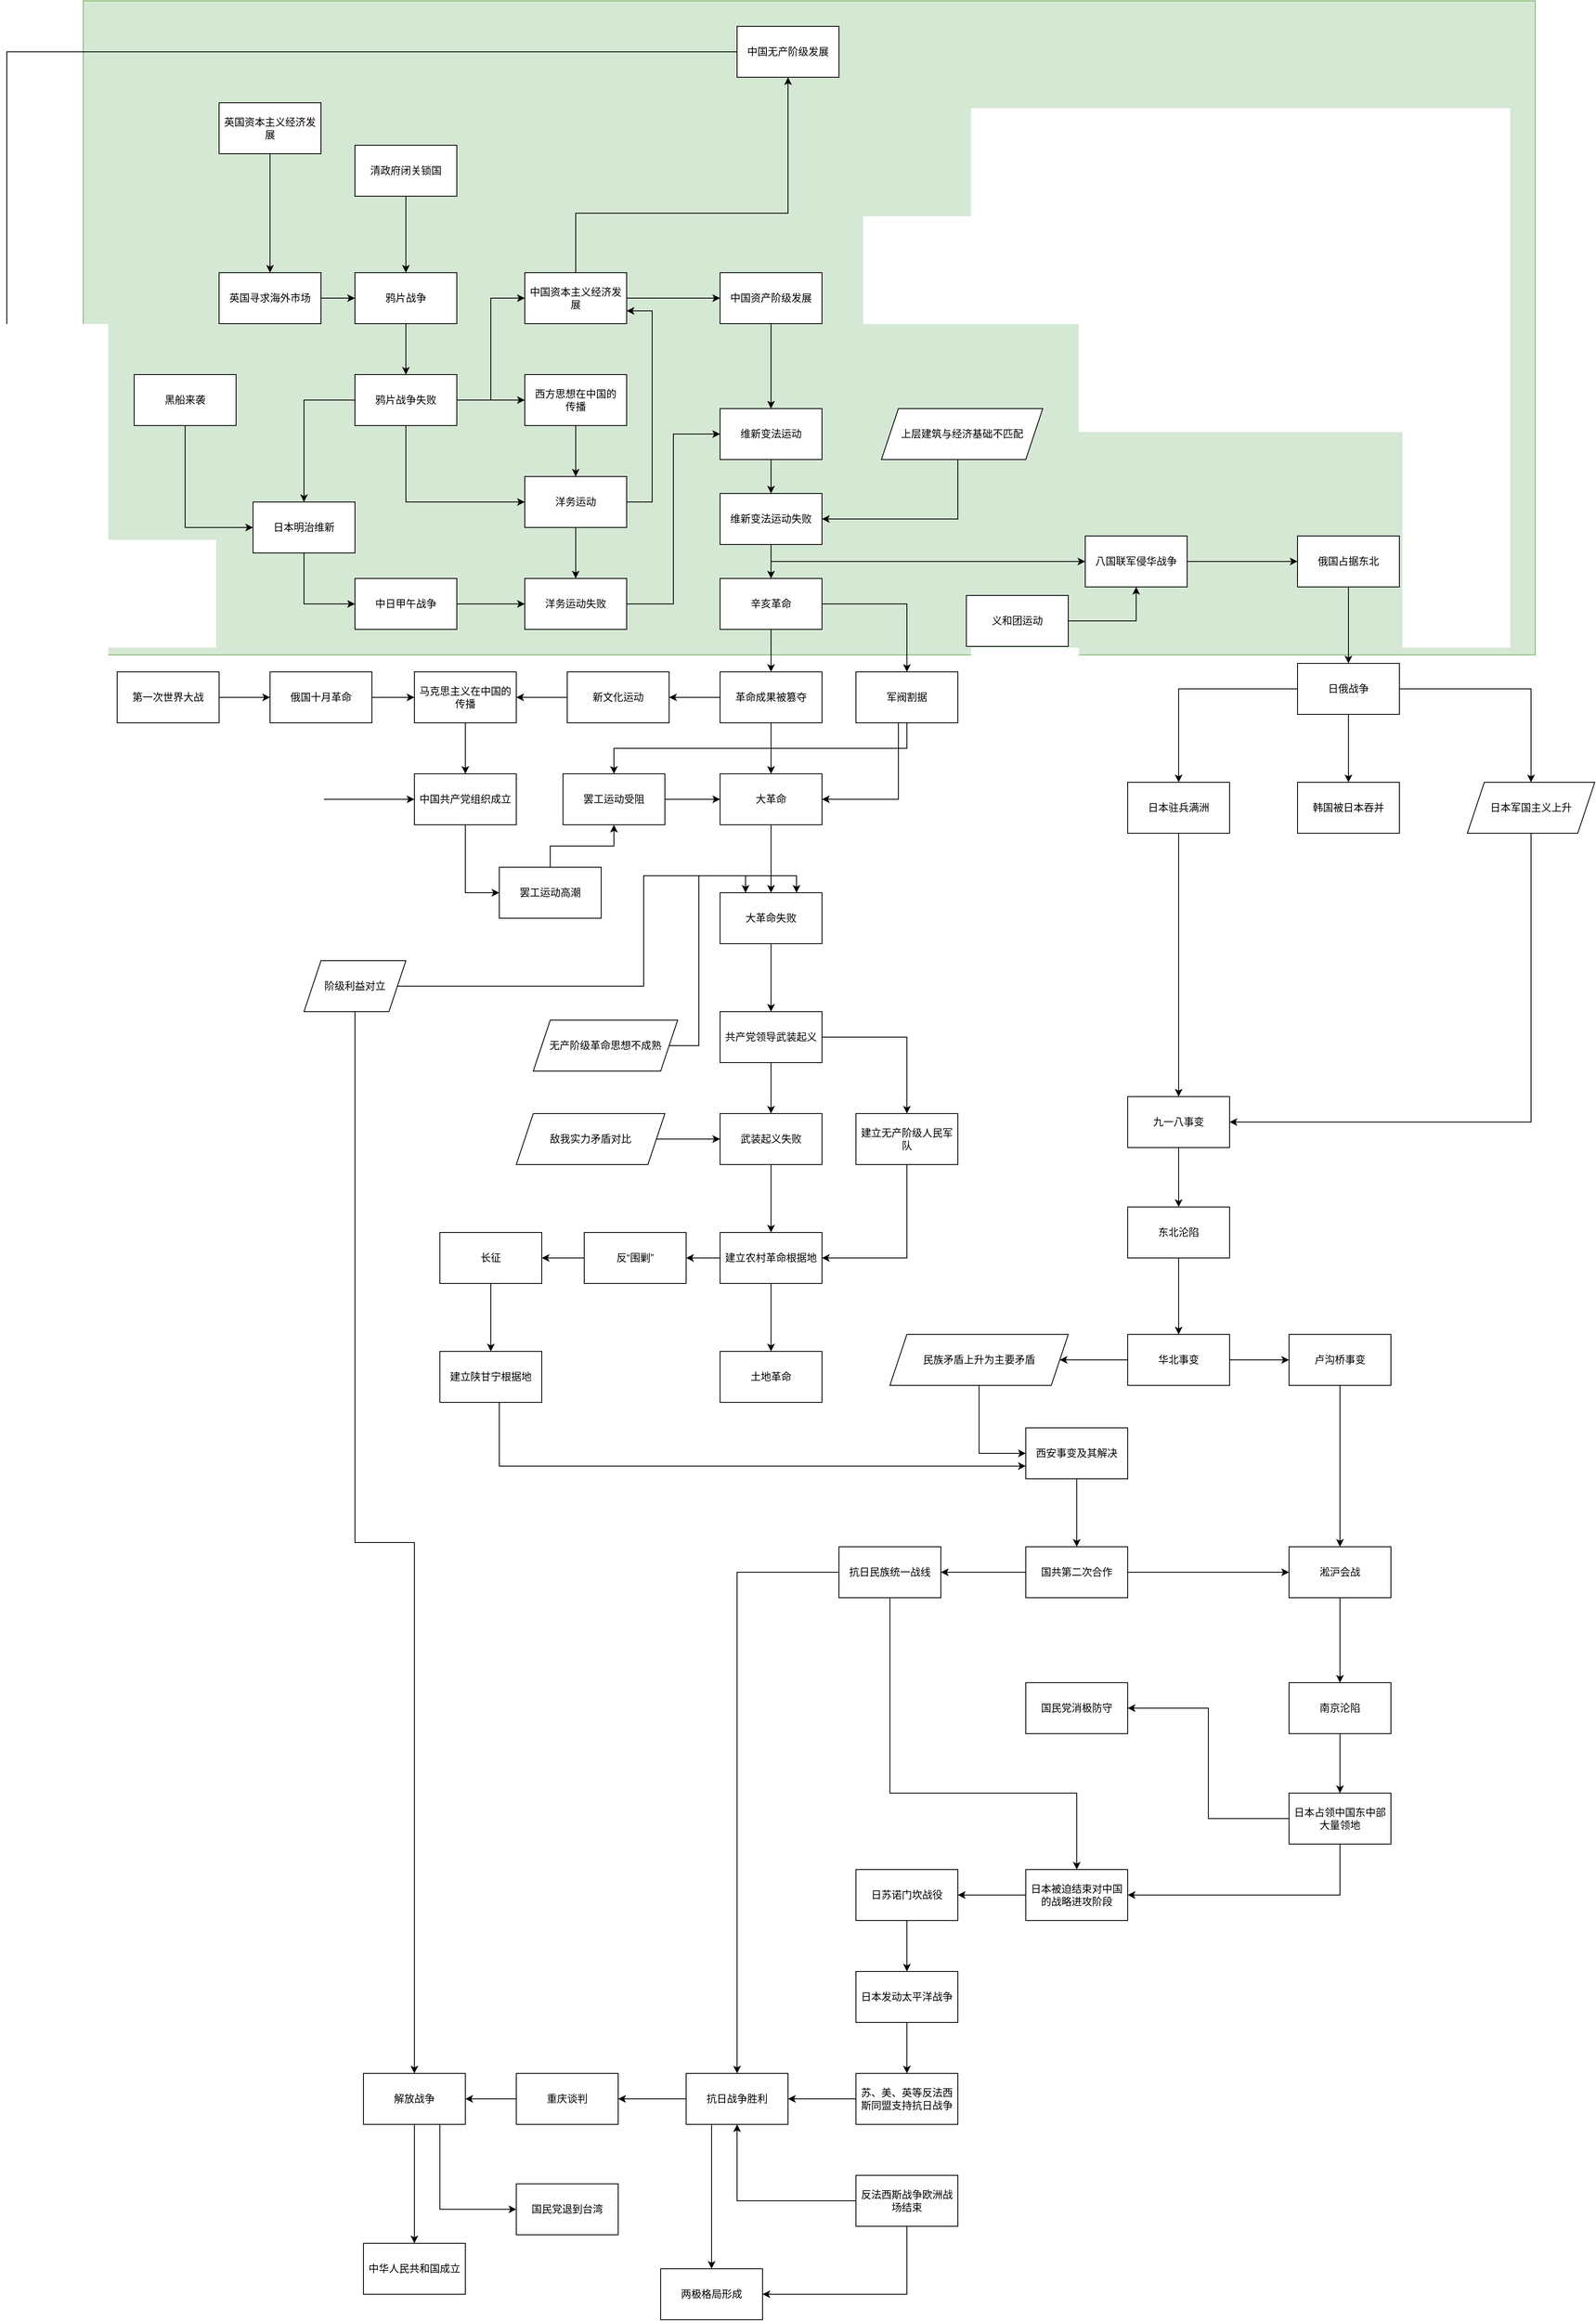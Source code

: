 <mxfile version="21.6.8" type="github">
  <diagram name="Page-1" id="7m4uo4GMCayqNNpe3dpX">
    <mxGraphModel dx="2103" dy="1776" grid="1" gridSize="10" guides="1" tooltips="1" connect="1" arrows="1" fold="1" page="1" pageScale="1" pageWidth="850" pageHeight="1100" math="0" shadow="0">
      <root>
        <mxCell id="0" />
        <mxCell id="1" parent="0" />
        <mxCell id="l_-5iuy91tXy2IB9srBs-153" value="" style="rounded=0;whiteSpace=wrap;html=1;fillColor=#d5e8d4;strokeColor=#82b366;" parent="1" vertex="1">
          <mxGeometry x="-140" y="-70" width="1710" height="770" as="geometry" />
        </mxCell>
        <mxCell id="l_-5iuy91tXy2IB9srBs-10" style="edgeStyle=orthogonalEdgeStyle;rounded=0;orthogonalLoop=1;jettySize=auto;html=1;" parent="1" source="l_-5iuy91tXy2IB9srBs-1" target="l_-5iuy91tXy2IB9srBs-9" edge="1">
          <mxGeometry relative="1" as="geometry" />
        </mxCell>
        <mxCell id="l_-5iuy91tXy2IB9srBs-1" value="鸦片战争" style="rounded=0;whiteSpace=wrap;html=1;" parent="1" vertex="1">
          <mxGeometry x="180" y="250" width="120" height="60" as="geometry" />
        </mxCell>
        <mxCell id="l_-5iuy91tXy2IB9srBs-5" style="edgeStyle=orthogonalEdgeStyle;rounded=0;orthogonalLoop=1;jettySize=auto;html=1;entryX=0.5;entryY=0;entryDx=0;entryDy=0;" parent="1" source="l_-5iuy91tXy2IB9srBs-3" target="l_-5iuy91tXy2IB9srBs-4" edge="1">
          <mxGeometry relative="1" as="geometry" />
        </mxCell>
        <mxCell id="l_-5iuy91tXy2IB9srBs-3" value="英国资本主义经济发展" style="rounded=0;whiteSpace=wrap;html=1;" parent="1" vertex="1">
          <mxGeometry x="20" y="50" width="120" height="60" as="geometry" />
        </mxCell>
        <mxCell id="l_-5iuy91tXy2IB9srBs-6" style="edgeStyle=orthogonalEdgeStyle;rounded=0;orthogonalLoop=1;jettySize=auto;html=1;entryX=0;entryY=0.5;entryDx=0;entryDy=0;" parent="1" source="l_-5iuy91tXy2IB9srBs-4" target="l_-5iuy91tXy2IB9srBs-1" edge="1">
          <mxGeometry relative="1" as="geometry" />
        </mxCell>
        <mxCell id="l_-5iuy91tXy2IB9srBs-4" value="英国寻求海外市场" style="rounded=0;whiteSpace=wrap;html=1;" parent="1" vertex="1">
          <mxGeometry x="20" y="250" width="120" height="60" as="geometry" />
        </mxCell>
        <mxCell id="l_-5iuy91tXy2IB9srBs-8" style="edgeStyle=orthogonalEdgeStyle;rounded=0;orthogonalLoop=1;jettySize=auto;html=1;" parent="1" source="l_-5iuy91tXy2IB9srBs-7" target="l_-5iuy91tXy2IB9srBs-1" edge="1">
          <mxGeometry relative="1" as="geometry" />
        </mxCell>
        <mxCell id="l_-5iuy91tXy2IB9srBs-7" value="清政府闭关锁国" style="rounded=0;whiteSpace=wrap;html=1;" parent="1" vertex="1">
          <mxGeometry x="180" y="100" width="120" height="60" as="geometry" />
        </mxCell>
        <mxCell id="l_-5iuy91tXy2IB9srBs-14" style="edgeStyle=orthogonalEdgeStyle;rounded=0;orthogonalLoop=1;jettySize=auto;html=1;entryX=0;entryY=0.5;entryDx=0;entryDy=0;" parent="1" source="l_-5iuy91tXy2IB9srBs-9" target="l_-5iuy91tXy2IB9srBs-13" edge="1">
          <mxGeometry relative="1" as="geometry" />
        </mxCell>
        <mxCell id="l_-5iuy91tXy2IB9srBs-17" style="edgeStyle=orthogonalEdgeStyle;rounded=0;orthogonalLoop=1;jettySize=auto;html=1;entryX=0;entryY=0.5;entryDx=0;entryDy=0;" parent="1" source="l_-5iuy91tXy2IB9srBs-9" target="l_-5iuy91tXy2IB9srBs-15" edge="1">
          <mxGeometry relative="1" as="geometry">
            <Array as="points">
              <mxPoint x="240" y="520" />
            </Array>
          </mxGeometry>
        </mxCell>
        <mxCell id="l_-5iuy91tXy2IB9srBs-21" style="edgeStyle=orthogonalEdgeStyle;rounded=0;orthogonalLoop=1;jettySize=auto;html=1;entryX=0.5;entryY=0;entryDx=0;entryDy=0;" parent="1" source="l_-5iuy91tXy2IB9srBs-9" target="l_-5iuy91tXy2IB9srBs-20" edge="1">
          <mxGeometry relative="1" as="geometry">
            <Array as="points">
              <mxPoint x="120" y="400" />
            </Array>
          </mxGeometry>
        </mxCell>
        <mxCell id="l_-5iuy91tXy2IB9srBs-29" style="edgeStyle=orthogonalEdgeStyle;rounded=0;orthogonalLoop=1;jettySize=auto;html=1;entryX=0;entryY=0.5;entryDx=0;entryDy=0;" parent="1" source="l_-5iuy91tXy2IB9srBs-9" target="l_-5iuy91tXy2IB9srBs-28" edge="1">
          <mxGeometry relative="1" as="geometry" />
        </mxCell>
        <mxCell id="l_-5iuy91tXy2IB9srBs-9" value="鸦片战争失败" style="rounded=0;whiteSpace=wrap;html=1;" parent="1" vertex="1">
          <mxGeometry x="180" y="370" width="120" height="60" as="geometry" />
        </mxCell>
        <mxCell id="l_-5iuy91tXy2IB9srBs-16" style="edgeStyle=orthogonalEdgeStyle;rounded=0;orthogonalLoop=1;jettySize=auto;html=1;entryX=0.5;entryY=0;entryDx=0;entryDy=0;" parent="1" source="l_-5iuy91tXy2IB9srBs-13" target="l_-5iuy91tXy2IB9srBs-15" edge="1">
          <mxGeometry relative="1" as="geometry" />
        </mxCell>
        <mxCell id="l_-5iuy91tXy2IB9srBs-13" value="西方思想在中国的&lt;br&gt;传播" style="rounded=0;whiteSpace=wrap;html=1;" parent="1" vertex="1">
          <mxGeometry x="380" y="370" width="120" height="60" as="geometry" />
        </mxCell>
        <mxCell id="l_-5iuy91tXy2IB9srBs-19" style="edgeStyle=orthogonalEdgeStyle;rounded=0;orthogonalLoop=1;jettySize=auto;html=1;" parent="1" source="l_-5iuy91tXy2IB9srBs-15" target="l_-5iuy91tXy2IB9srBs-18" edge="1">
          <mxGeometry relative="1" as="geometry" />
        </mxCell>
        <mxCell id="l_-5iuy91tXy2IB9srBs-27" style="edgeStyle=orthogonalEdgeStyle;rounded=0;orthogonalLoop=1;jettySize=auto;html=1;entryX=1;entryY=0.75;entryDx=0;entryDy=0;" parent="1" source="l_-5iuy91tXy2IB9srBs-15" target="l_-5iuy91tXy2IB9srBs-28" edge="1">
          <mxGeometry relative="1" as="geometry">
            <Array as="points">
              <mxPoint x="530" y="520" />
              <mxPoint x="530" y="295" />
            </Array>
          </mxGeometry>
        </mxCell>
        <mxCell id="l_-5iuy91tXy2IB9srBs-15" value="洋务运动" style="rounded=0;whiteSpace=wrap;html=1;" parent="1" vertex="1">
          <mxGeometry x="380" y="490" width="120" height="60" as="geometry" />
        </mxCell>
        <mxCell id="l_-5iuy91tXy2IB9srBs-36" style="edgeStyle=orthogonalEdgeStyle;rounded=0;orthogonalLoop=1;jettySize=auto;html=1;entryX=0;entryY=0.5;entryDx=0;entryDy=0;" parent="1" source="l_-5iuy91tXy2IB9srBs-18" target="l_-5iuy91tXy2IB9srBs-32" edge="1">
          <mxGeometry relative="1" as="geometry" />
        </mxCell>
        <mxCell id="l_-5iuy91tXy2IB9srBs-18" value="洋务运动失败" style="rounded=0;whiteSpace=wrap;html=1;" parent="1" vertex="1">
          <mxGeometry x="380" y="610" width="120" height="60" as="geometry" />
        </mxCell>
        <mxCell id="l_-5iuy91tXy2IB9srBs-24" style="edgeStyle=orthogonalEdgeStyle;rounded=0;orthogonalLoop=1;jettySize=auto;html=1;entryX=0;entryY=0.5;entryDx=0;entryDy=0;" parent="1" source="l_-5iuy91tXy2IB9srBs-20" target="l_-5iuy91tXy2IB9srBs-22" edge="1">
          <mxGeometry relative="1" as="geometry" />
        </mxCell>
        <mxCell id="l_-5iuy91tXy2IB9srBs-20" value="日本明治维新" style="rounded=0;whiteSpace=wrap;html=1;" parent="1" vertex="1">
          <mxGeometry x="60" y="520" width="120" height="60" as="geometry" />
        </mxCell>
        <mxCell id="l_-5iuy91tXy2IB9srBs-23" style="edgeStyle=orthogonalEdgeStyle;rounded=0;orthogonalLoop=1;jettySize=auto;html=1;entryX=0;entryY=0.5;entryDx=0;entryDy=0;" parent="1" source="l_-5iuy91tXy2IB9srBs-22" target="l_-5iuy91tXy2IB9srBs-18" edge="1">
          <mxGeometry relative="1" as="geometry" />
        </mxCell>
        <mxCell id="l_-5iuy91tXy2IB9srBs-22" value="中日甲午战争" style="rounded=0;whiteSpace=wrap;html=1;" parent="1" vertex="1">
          <mxGeometry x="180" y="610" width="120" height="60" as="geometry" />
        </mxCell>
        <mxCell id="l_-5iuy91tXy2IB9srBs-33" style="edgeStyle=orthogonalEdgeStyle;rounded=0;orthogonalLoop=1;jettySize=auto;html=1;entryX=0.5;entryY=0;entryDx=0;entryDy=0;" parent="1" source="l_-5iuy91tXy2IB9srBs-25" target="l_-5iuy91tXy2IB9srBs-32" edge="1">
          <mxGeometry relative="1" as="geometry" />
        </mxCell>
        <mxCell id="l_-5iuy91tXy2IB9srBs-25" value="中国资产阶级发展" style="rounded=0;whiteSpace=wrap;html=1;" parent="1" vertex="1">
          <mxGeometry x="610" y="250" width="120" height="60" as="geometry" />
        </mxCell>
        <mxCell id="l_-5iuy91tXy2IB9srBs-31" style="edgeStyle=orthogonalEdgeStyle;rounded=0;orthogonalLoop=1;jettySize=auto;html=1;entryX=0;entryY=0.5;entryDx=0;entryDy=0;" parent="1" source="l_-5iuy91tXy2IB9srBs-28" target="l_-5iuy91tXy2IB9srBs-25" edge="1">
          <mxGeometry relative="1" as="geometry" />
        </mxCell>
        <mxCell id="l_-5iuy91tXy2IB9srBs-55" style="edgeStyle=orthogonalEdgeStyle;rounded=0;orthogonalLoop=1;jettySize=auto;html=1;entryX=0.5;entryY=1;entryDx=0;entryDy=0;" parent="1" source="l_-5iuy91tXy2IB9srBs-28" target="l_-5iuy91tXy2IB9srBs-54" edge="1">
          <mxGeometry relative="1" as="geometry">
            <Array as="points">
              <mxPoint x="440" y="180" />
              <mxPoint x="690" y="180" />
            </Array>
          </mxGeometry>
        </mxCell>
        <mxCell id="l_-5iuy91tXy2IB9srBs-28" value="中国资本主义经济发展" style="rounded=0;whiteSpace=wrap;html=1;" parent="1" vertex="1">
          <mxGeometry x="380" y="250" width="120" height="60" as="geometry" />
        </mxCell>
        <mxCell id="l_-5iuy91tXy2IB9srBs-35" style="edgeStyle=orthogonalEdgeStyle;rounded=0;orthogonalLoop=1;jettySize=auto;html=1;entryX=0.5;entryY=0;entryDx=0;entryDy=0;" parent="1" source="l_-5iuy91tXy2IB9srBs-32" target="l_-5iuy91tXy2IB9srBs-34" edge="1">
          <mxGeometry relative="1" as="geometry" />
        </mxCell>
        <mxCell id="l_-5iuy91tXy2IB9srBs-32" value="维新变法运动" style="rounded=0;whiteSpace=wrap;html=1;" parent="1" vertex="1">
          <mxGeometry x="610" y="410" width="120" height="60" as="geometry" />
        </mxCell>
        <mxCell id="l_-5iuy91tXy2IB9srBs-42" style="edgeStyle=orthogonalEdgeStyle;rounded=0;orthogonalLoop=1;jettySize=auto;html=1;entryX=0.5;entryY=0;entryDx=0;entryDy=0;" parent="1" source="l_-5iuy91tXy2IB9srBs-34" target="l_-5iuy91tXy2IB9srBs-41" edge="1">
          <mxGeometry relative="1" as="geometry" />
        </mxCell>
        <mxCell id="l_-5iuy91tXy2IB9srBs-157" style="edgeStyle=orthogonalEdgeStyle;rounded=0;orthogonalLoop=1;jettySize=auto;html=1;" parent="1" source="l_-5iuy91tXy2IB9srBs-34" target="l_-5iuy91tXy2IB9srBs-155" edge="1">
          <mxGeometry relative="1" as="geometry">
            <Array as="points">
              <mxPoint x="670" y="590" />
            </Array>
          </mxGeometry>
        </mxCell>
        <mxCell id="l_-5iuy91tXy2IB9srBs-34" value="维新变法运动失败" style="rounded=0;whiteSpace=wrap;html=1;" parent="1" vertex="1">
          <mxGeometry x="610" y="510" width="120" height="60" as="geometry" />
        </mxCell>
        <mxCell id="l_-5iuy91tXy2IB9srBs-40" style="edgeStyle=orthogonalEdgeStyle;rounded=0;orthogonalLoop=1;jettySize=auto;html=1;entryX=1;entryY=0.5;entryDx=0;entryDy=0;" parent="1" source="l_-5iuy91tXy2IB9srBs-38" target="l_-5iuy91tXy2IB9srBs-34" edge="1">
          <mxGeometry relative="1" as="geometry">
            <Array as="points">
              <mxPoint x="890" y="540" />
            </Array>
          </mxGeometry>
        </mxCell>
        <mxCell id="l_-5iuy91tXy2IB9srBs-38" value="上层建筑与经济基础不匹配" style="shape=parallelogram;perimeter=parallelogramPerimeter;whiteSpace=wrap;html=1;fixedSize=1;" parent="1" vertex="1">
          <mxGeometry x="800" y="410" width="190" height="60" as="geometry" />
        </mxCell>
        <mxCell id="l_-5iuy91tXy2IB9srBs-44" style="edgeStyle=orthogonalEdgeStyle;rounded=0;orthogonalLoop=1;jettySize=auto;html=1;entryX=0.5;entryY=0;entryDx=0;entryDy=0;" parent="1" source="l_-5iuy91tXy2IB9srBs-41" target="l_-5iuy91tXy2IB9srBs-43" edge="1">
          <mxGeometry relative="1" as="geometry" />
        </mxCell>
        <mxCell id="l_-5iuy91tXy2IB9srBs-41" value="辛亥革命" style="rounded=0;whiteSpace=wrap;html=1;" parent="1" vertex="1">
          <mxGeometry x="610" y="610" width="120" height="60" as="geometry" />
        </mxCell>
        <mxCell id="l_-5iuy91tXy2IB9srBs-46" style="edgeStyle=orthogonalEdgeStyle;rounded=0;orthogonalLoop=1;jettySize=auto;html=1;entryX=0.5;entryY=0;entryDx=0;entryDy=0;exitX=1;exitY=0.5;exitDx=0;exitDy=0;" parent="1" source="l_-5iuy91tXy2IB9srBs-41" target="l_-5iuy91tXy2IB9srBs-45" edge="1">
          <mxGeometry relative="1" as="geometry" />
        </mxCell>
        <mxCell id="l_-5iuy91tXy2IB9srBs-48" style="edgeStyle=orthogonalEdgeStyle;rounded=0;orthogonalLoop=1;jettySize=auto;html=1;entryX=0.5;entryY=0;entryDx=0;entryDy=0;" parent="1" source="l_-5iuy91tXy2IB9srBs-43" target="l_-5iuy91tXy2IB9srBs-47" edge="1">
          <mxGeometry relative="1" as="geometry" />
        </mxCell>
        <mxCell id="l_-5iuy91tXy2IB9srBs-58" style="edgeStyle=orthogonalEdgeStyle;rounded=0;orthogonalLoop=1;jettySize=auto;html=1;" parent="1" source="l_-5iuy91tXy2IB9srBs-43" target="l_-5iuy91tXy2IB9srBs-57" edge="1">
          <mxGeometry relative="1" as="geometry" />
        </mxCell>
        <mxCell id="l_-5iuy91tXy2IB9srBs-43" value="革命成果被篡夺" style="rounded=0;whiteSpace=wrap;html=1;" parent="1" vertex="1">
          <mxGeometry x="610" y="720" width="120" height="60" as="geometry" />
        </mxCell>
        <mxCell id="l_-5iuy91tXy2IB9srBs-49" style="edgeStyle=orthogonalEdgeStyle;rounded=0;orthogonalLoop=1;jettySize=auto;html=1;entryX=1;entryY=0.5;entryDx=0;entryDy=0;" parent="1" source="l_-5iuy91tXy2IB9srBs-45" target="l_-5iuy91tXy2IB9srBs-47" edge="1">
          <mxGeometry relative="1" as="geometry">
            <Array as="points">
              <mxPoint x="820" y="870" />
            </Array>
          </mxGeometry>
        </mxCell>
        <mxCell id="l_-5iuy91tXy2IB9srBs-72" style="edgeStyle=orthogonalEdgeStyle;rounded=0;orthogonalLoop=1;jettySize=auto;html=1;entryX=0.5;entryY=0;entryDx=0;entryDy=0;" parent="1" source="l_-5iuy91tXy2IB9srBs-45" target="l_-5iuy91tXy2IB9srBs-66" edge="1">
          <mxGeometry relative="1" as="geometry">
            <Array as="points">
              <mxPoint x="830" y="810" />
              <mxPoint x="485" y="810" />
            </Array>
          </mxGeometry>
        </mxCell>
        <mxCell id="l_-5iuy91tXy2IB9srBs-45" value="军阀割据" style="rounded=0;whiteSpace=wrap;html=1;" parent="1" vertex="1">
          <mxGeometry x="770" y="720" width="120" height="60" as="geometry" />
        </mxCell>
        <mxCell id="l_-5iuy91tXy2IB9srBs-53" style="edgeStyle=orthogonalEdgeStyle;rounded=0;orthogonalLoop=1;jettySize=auto;html=1;entryX=0.5;entryY=0;entryDx=0;entryDy=0;" parent="1" source="l_-5iuy91tXy2IB9srBs-47" target="l_-5iuy91tXy2IB9srBs-52" edge="1">
          <mxGeometry relative="1" as="geometry" />
        </mxCell>
        <mxCell id="l_-5iuy91tXy2IB9srBs-47" value="大革命" style="rounded=0;whiteSpace=wrap;html=1;" parent="1" vertex="1">
          <mxGeometry x="610" y="840" width="120" height="60" as="geometry" />
        </mxCell>
        <mxCell id="l_-5iuy91tXy2IB9srBs-80" style="edgeStyle=orthogonalEdgeStyle;rounded=0;orthogonalLoop=1;jettySize=auto;html=1;entryX=0.5;entryY=0;entryDx=0;entryDy=0;" parent="1" source="l_-5iuy91tXy2IB9srBs-52" target="l_-5iuy91tXy2IB9srBs-79" edge="1">
          <mxGeometry relative="1" as="geometry" />
        </mxCell>
        <mxCell id="l_-5iuy91tXy2IB9srBs-52" value="大革命失败" style="rounded=0;whiteSpace=wrap;html=1;" parent="1" vertex="1">
          <mxGeometry x="610" y="980" width="120" height="60" as="geometry" />
        </mxCell>
        <mxCell id="l_-5iuy91tXy2IB9srBs-65" style="edgeStyle=orthogonalEdgeStyle;rounded=0;orthogonalLoop=1;jettySize=auto;html=1;entryX=0;entryY=0.5;entryDx=0;entryDy=0;" parent="1" source="l_-5iuy91tXy2IB9srBs-54" target="l_-5iuy91tXy2IB9srBs-62" edge="1">
          <mxGeometry relative="1" as="geometry">
            <Array as="points">
              <mxPoint x="-230" y="-10" />
              <mxPoint x="-230" y="870" />
            </Array>
          </mxGeometry>
        </mxCell>
        <mxCell id="l_-5iuy91tXy2IB9srBs-54" value="中国无产阶级发展" style="rounded=0;whiteSpace=wrap;html=1;" parent="1" vertex="1">
          <mxGeometry x="630" y="-40" width="120" height="60" as="geometry" />
        </mxCell>
        <mxCell id="l_-5iuy91tXy2IB9srBs-61" style="edgeStyle=orthogonalEdgeStyle;rounded=0;orthogonalLoop=1;jettySize=auto;html=1;entryX=0;entryY=0.5;entryDx=0;entryDy=0;" parent="1" source="l_-5iuy91tXy2IB9srBs-56" target="l_-5iuy91tXy2IB9srBs-59" edge="1">
          <mxGeometry relative="1" as="geometry" />
        </mxCell>
        <mxCell id="l_-5iuy91tXy2IB9srBs-56" value="俄国十月革命" style="rounded=0;whiteSpace=wrap;html=1;" parent="1" vertex="1">
          <mxGeometry x="80" y="720" width="120" height="60" as="geometry" />
        </mxCell>
        <mxCell id="l_-5iuy91tXy2IB9srBs-60" style="edgeStyle=orthogonalEdgeStyle;rounded=0;orthogonalLoop=1;jettySize=auto;html=1;entryX=1;entryY=0.5;entryDx=0;entryDy=0;" parent="1" source="l_-5iuy91tXy2IB9srBs-57" target="l_-5iuy91tXy2IB9srBs-59" edge="1">
          <mxGeometry relative="1" as="geometry" />
        </mxCell>
        <mxCell id="l_-5iuy91tXy2IB9srBs-57" value="新文化运动" style="rounded=0;whiteSpace=wrap;html=1;" parent="1" vertex="1">
          <mxGeometry x="430" y="720" width="120" height="60" as="geometry" />
        </mxCell>
        <mxCell id="l_-5iuy91tXy2IB9srBs-63" style="edgeStyle=orthogonalEdgeStyle;rounded=0;orthogonalLoop=1;jettySize=auto;html=1;entryX=0.5;entryY=0;entryDx=0;entryDy=0;" parent="1" source="l_-5iuy91tXy2IB9srBs-59" target="l_-5iuy91tXy2IB9srBs-62" edge="1">
          <mxGeometry relative="1" as="geometry" />
        </mxCell>
        <mxCell id="l_-5iuy91tXy2IB9srBs-59" value="马克思主义在中国的传播" style="rounded=0;whiteSpace=wrap;html=1;" parent="1" vertex="1">
          <mxGeometry x="250" y="720" width="120" height="60" as="geometry" />
        </mxCell>
        <mxCell id="l_-5iuy91tXy2IB9srBs-70" value="" style="edgeStyle=orthogonalEdgeStyle;rounded=0;orthogonalLoop=1;jettySize=auto;html=1;entryX=0;entryY=0.5;entryDx=0;entryDy=0;" parent="1" source="l_-5iuy91tXy2IB9srBs-62" target="l_-5iuy91tXy2IB9srBs-69" edge="1">
          <mxGeometry relative="1" as="geometry" />
        </mxCell>
        <mxCell id="l_-5iuy91tXy2IB9srBs-62" value="中国共产党组织成立" style="rounded=0;whiteSpace=wrap;html=1;" parent="1" vertex="1">
          <mxGeometry x="250" y="840" width="120" height="60" as="geometry" />
        </mxCell>
        <mxCell id="l_-5iuy91tXy2IB9srBs-68" style="edgeStyle=orthogonalEdgeStyle;rounded=0;orthogonalLoop=1;jettySize=auto;html=1;entryX=0;entryY=0.5;entryDx=0;entryDy=0;" parent="1" source="l_-5iuy91tXy2IB9srBs-66" target="l_-5iuy91tXy2IB9srBs-47" edge="1">
          <mxGeometry relative="1" as="geometry" />
        </mxCell>
        <mxCell id="l_-5iuy91tXy2IB9srBs-66" value="罢工运动受阻" style="rounded=0;whiteSpace=wrap;html=1;" parent="1" vertex="1">
          <mxGeometry x="425" y="840" width="120" height="60" as="geometry" />
        </mxCell>
        <mxCell id="l_-5iuy91tXy2IB9srBs-71" style="edgeStyle=orthogonalEdgeStyle;rounded=0;orthogonalLoop=1;jettySize=auto;html=1;" parent="1" source="l_-5iuy91tXy2IB9srBs-69" target="l_-5iuy91tXy2IB9srBs-66" edge="1">
          <mxGeometry relative="1" as="geometry" />
        </mxCell>
        <mxCell id="l_-5iuy91tXy2IB9srBs-69" value="罢工运动高潮" style="whiteSpace=wrap;html=1;rounded=0;" parent="1" vertex="1">
          <mxGeometry x="350" y="950" width="120" height="60" as="geometry" />
        </mxCell>
        <mxCell id="l_-5iuy91tXy2IB9srBs-75" style="edgeStyle=orthogonalEdgeStyle;rounded=0;orthogonalLoop=1;jettySize=auto;html=1;entryX=0.75;entryY=0;entryDx=0;entryDy=0;" parent="1" source="l_-5iuy91tXy2IB9srBs-74" target="l_-5iuy91tXy2IB9srBs-52" edge="1">
          <mxGeometry relative="1" as="geometry">
            <Array as="points">
              <mxPoint x="520" y="1090" />
              <mxPoint x="520" y="960" />
              <mxPoint x="700" y="960" />
            </Array>
          </mxGeometry>
        </mxCell>
        <mxCell id="l_-5iuy91tXy2IB9srBs-133" style="edgeStyle=orthogonalEdgeStyle;rounded=0;orthogonalLoop=1;jettySize=auto;html=1;entryX=0.5;entryY=0;entryDx=0;entryDy=0;" parent="1" source="l_-5iuy91tXy2IB9srBs-74" target="l_-5iuy91tXy2IB9srBs-134" edge="1">
          <mxGeometry relative="1" as="geometry">
            <mxPoint x="300" y="2310" as="targetPoint" />
          </mxGeometry>
        </mxCell>
        <mxCell id="l_-5iuy91tXy2IB9srBs-74" value="阶级利益对立" style="shape=parallelogram;perimeter=parallelogramPerimeter;whiteSpace=wrap;html=1;fixedSize=1;" parent="1" vertex="1">
          <mxGeometry x="120" y="1060" width="120" height="60" as="geometry" />
        </mxCell>
        <mxCell id="l_-5iuy91tXy2IB9srBs-78" style="edgeStyle=orthogonalEdgeStyle;rounded=0;orthogonalLoop=1;jettySize=auto;html=1;entryX=0.25;entryY=0;entryDx=0;entryDy=0;" parent="1" source="l_-5iuy91tXy2IB9srBs-77" target="l_-5iuy91tXy2IB9srBs-52" edge="1">
          <mxGeometry relative="1" as="geometry" />
        </mxCell>
        <mxCell id="l_-5iuy91tXy2IB9srBs-77" value="无产阶级革命思想不成熟" style="shape=parallelogram;perimeter=parallelogramPerimeter;whiteSpace=wrap;html=1;fixedSize=1;" parent="1" vertex="1">
          <mxGeometry x="390" y="1130" width="170" height="60" as="geometry" />
        </mxCell>
        <mxCell id="l_-5iuy91tXy2IB9srBs-83" style="edgeStyle=orthogonalEdgeStyle;rounded=0;orthogonalLoop=1;jettySize=auto;html=1;entryX=0.5;entryY=0;entryDx=0;entryDy=0;" parent="1" source="l_-5iuy91tXy2IB9srBs-79" target="l_-5iuy91tXy2IB9srBs-82" edge="1">
          <mxGeometry relative="1" as="geometry" />
        </mxCell>
        <mxCell id="l_-5iuy91tXy2IB9srBs-88" style="edgeStyle=orthogonalEdgeStyle;rounded=0;orthogonalLoop=1;jettySize=auto;html=1;entryX=0.5;entryY=0;entryDx=0;entryDy=0;" parent="1" source="l_-5iuy91tXy2IB9srBs-79" target="l_-5iuy91tXy2IB9srBs-89" edge="1">
          <mxGeometry relative="1" as="geometry">
            <mxPoint x="820" y="1300" as="targetPoint" />
          </mxGeometry>
        </mxCell>
        <mxCell id="l_-5iuy91tXy2IB9srBs-79" value="共产党领导武装起义" style="rounded=0;whiteSpace=wrap;html=1;" parent="1" vertex="1">
          <mxGeometry x="610" y="1120" width="120" height="60" as="geometry" />
        </mxCell>
        <mxCell id="l_-5iuy91tXy2IB9srBs-85" style="edgeStyle=orthogonalEdgeStyle;rounded=0;orthogonalLoop=1;jettySize=auto;html=1;entryX=0;entryY=0.5;entryDx=0;entryDy=0;" parent="1" source="l_-5iuy91tXy2IB9srBs-81" target="l_-5iuy91tXy2IB9srBs-82" edge="1">
          <mxGeometry relative="1" as="geometry" />
        </mxCell>
        <mxCell id="l_-5iuy91tXy2IB9srBs-81" value="敌我实力矛盾对比" style="shape=parallelogram;perimeter=parallelogramPerimeter;whiteSpace=wrap;html=1;fixedSize=1;" parent="1" vertex="1">
          <mxGeometry x="370" y="1240" width="175" height="60" as="geometry" />
        </mxCell>
        <mxCell id="l_-5iuy91tXy2IB9srBs-87" value="" style="edgeStyle=orthogonalEdgeStyle;rounded=0;orthogonalLoop=1;jettySize=auto;html=1;" parent="1" source="l_-5iuy91tXy2IB9srBs-82" target="l_-5iuy91tXy2IB9srBs-86" edge="1">
          <mxGeometry relative="1" as="geometry" />
        </mxCell>
        <mxCell id="l_-5iuy91tXy2IB9srBs-82" value="武装起义失败" style="rounded=0;whiteSpace=wrap;html=1;" parent="1" vertex="1">
          <mxGeometry x="610" y="1240" width="120" height="60" as="geometry" />
        </mxCell>
        <mxCell id="l_-5iuy91tXy2IB9srBs-91" value="" style="edgeStyle=orthogonalEdgeStyle;rounded=0;orthogonalLoop=1;jettySize=auto;html=1;" parent="1" source="l_-5iuy91tXy2IB9srBs-86" target="l_-5iuy91tXy2IB9srBs-90" edge="1">
          <mxGeometry relative="1" as="geometry" />
        </mxCell>
        <mxCell id="l_-5iuy91tXy2IB9srBs-93" value="" style="edgeStyle=orthogonalEdgeStyle;rounded=0;orthogonalLoop=1;jettySize=auto;html=1;" parent="1" source="l_-5iuy91tXy2IB9srBs-86" target="l_-5iuy91tXy2IB9srBs-92" edge="1">
          <mxGeometry relative="1" as="geometry" />
        </mxCell>
        <mxCell id="l_-5iuy91tXy2IB9srBs-86" value="建立农村革命根据地" style="whiteSpace=wrap;html=1;rounded=0;" parent="1" vertex="1">
          <mxGeometry x="610" y="1380" width="120" height="60" as="geometry" />
        </mxCell>
        <mxCell id="l_-5iuy91tXy2IB9srBs-142" style="edgeStyle=orthogonalEdgeStyle;rounded=0;orthogonalLoop=1;jettySize=auto;html=1;entryX=1;entryY=0.5;entryDx=0;entryDy=0;" parent="1" source="l_-5iuy91tXy2IB9srBs-89" target="l_-5iuy91tXy2IB9srBs-86" edge="1">
          <mxGeometry relative="1" as="geometry">
            <Array as="points">
              <mxPoint x="830" y="1410" />
            </Array>
          </mxGeometry>
        </mxCell>
        <mxCell id="l_-5iuy91tXy2IB9srBs-89" value="建立无产阶级人民军队" style="rounded=0;whiteSpace=wrap;html=1;" parent="1" vertex="1">
          <mxGeometry x="770" y="1240" width="120" height="60" as="geometry" />
        </mxCell>
        <mxCell id="l_-5iuy91tXy2IB9srBs-90" value="土地革命" style="whiteSpace=wrap;html=1;rounded=0;" parent="1" vertex="1">
          <mxGeometry x="610" y="1520" width="120" height="60" as="geometry" />
        </mxCell>
        <mxCell id="l_-5iuy91tXy2IB9srBs-95" value="" style="edgeStyle=orthogonalEdgeStyle;rounded=0;orthogonalLoop=1;jettySize=auto;html=1;" parent="1" source="l_-5iuy91tXy2IB9srBs-92" target="l_-5iuy91tXy2IB9srBs-94" edge="1">
          <mxGeometry relative="1" as="geometry" />
        </mxCell>
        <mxCell id="l_-5iuy91tXy2IB9srBs-92" value="反“围剿”" style="whiteSpace=wrap;html=1;rounded=0;" parent="1" vertex="1">
          <mxGeometry x="450" y="1380" width="120" height="60" as="geometry" />
        </mxCell>
        <mxCell id="l_-5iuy91tXy2IB9srBs-102" value="" style="edgeStyle=orthogonalEdgeStyle;rounded=0;orthogonalLoop=1;jettySize=auto;html=1;" parent="1" source="l_-5iuy91tXy2IB9srBs-94" target="l_-5iuy91tXy2IB9srBs-101" edge="1">
          <mxGeometry relative="1" as="geometry" />
        </mxCell>
        <mxCell id="l_-5iuy91tXy2IB9srBs-94" value="长征" style="whiteSpace=wrap;html=1;rounded=0;" parent="1" vertex="1">
          <mxGeometry x="280" y="1380" width="120" height="60" as="geometry" />
        </mxCell>
        <mxCell id="l_-5iuy91tXy2IB9srBs-98" value="" style="edgeStyle=orthogonalEdgeStyle;rounded=0;orthogonalLoop=1;jettySize=auto;html=1;" parent="1" source="l_-5iuy91tXy2IB9srBs-96" target="l_-5iuy91tXy2IB9srBs-97" edge="1">
          <mxGeometry relative="1" as="geometry" />
        </mxCell>
        <mxCell id="l_-5iuy91tXy2IB9srBs-96" value="九一八事变" style="rounded=0;whiteSpace=wrap;html=1;" parent="1" vertex="1">
          <mxGeometry x="1090" y="1220" width="120" height="60" as="geometry" />
        </mxCell>
        <mxCell id="l_-5iuy91tXy2IB9srBs-100" value="" style="edgeStyle=orthogonalEdgeStyle;rounded=0;orthogonalLoop=1;jettySize=auto;html=1;" parent="1" source="l_-5iuy91tXy2IB9srBs-97" target="l_-5iuy91tXy2IB9srBs-99" edge="1">
          <mxGeometry relative="1" as="geometry" />
        </mxCell>
        <mxCell id="l_-5iuy91tXy2IB9srBs-97" value="东北沦陷" style="whiteSpace=wrap;html=1;rounded=0;" parent="1" vertex="1">
          <mxGeometry x="1090" y="1350" width="120" height="60" as="geometry" />
        </mxCell>
        <mxCell id="l_-5iuy91tXy2IB9srBs-106" style="edgeStyle=orthogonalEdgeStyle;rounded=0;orthogonalLoop=1;jettySize=auto;html=1;entryX=1;entryY=0.5;entryDx=0;entryDy=0;" parent="1" source="l_-5iuy91tXy2IB9srBs-99" target="l_-5iuy91tXy2IB9srBs-103" edge="1">
          <mxGeometry relative="1" as="geometry" />
        </mxCell>
        <mxCell id="l_-5iuy91tXy2IB9srBs-110" style="edgeStyle=orthogonalEdgeStyle;rounded=0;orthogonalLoop=1;jettySize=auto;html=1;" parent="1" source="l_-5iuy91tXy2IB9srBs-99" target="l_-5iuy91tXy2IB9srBs-109" edge="1">
          <mxGeometry relative="1" as="geometry" />
        </mxCell>
        <mxCell id="l_-5iuy91tXy2IB9srBs-99" value="华北事变" style="whiteSpace=wrap;html=1;rounded=0;" parent="1" vertex="1">
          <mxGeometry x="1090" y="1500" width="120" height="60" as="geometry" />
        </mxCell>
        <mxCell id="l_-5iuy91tXy2IB9srBs-141" style="edgeStyle=orthogonalEdgeStyle;rounded=0;orthogonalLoop=1;jettySize=auto;html=1;entryX=0;entryY=0.75;entryDx=0;entryDy=0;" parent="1" source="l_-5iuy91tXy2IB9srBs-101" target="l_-5iuy91tXy2IB9srBs-104" edge="1">
          <mxGeometry relative="1" as="geometry">
            <Array as="points">
              <mxPoint x="350" y="1655" />
            </Array>
          </mxGeometry>
        </mxCell>
        <mxCell id="l_-5iuy91tXy2IB9srBs-101" value="建立陕甘宁根据地" style="whiteSpace=wrap;html=1;rounded=0;" parent="1" vertex="1">
          <mxGeometry x="280" y="1520" width="120" height="60" as="geometry" />
        </mxCell>
        <mxCell id="l_-5iuy91tXy2IB9srBs-105" style="edgeStyle=orthogonalEdgeStyle;rounded=0;orthogonalLoop=1;jettySize=auto;html=1;entryX=0;entryY=0.5;entryDx=0;entryDy=0;" parent="1" source="l_-5iuy91tXy2IB9srBs-103" target="l_-5iuy91tXy2IB9srBs-104" edge="1">
          <mxGeometry relative="1" as="geometry" />
        </mxCell>
        <mxCell id="l_-5iuy91tXy2IB9srBs-103" value="民族矛盾上升为主要矛盾" style="shape=parallelogram;perimeter=parallelogramPerimeter;whiteSpace=wrap;html=1;fixedSize=1;" parent="1" vertex="1">
          <mxGeometry x="810" y="1500" width="210" height="60" as="geometry" />
        </mxCell>
        <mxCell id="l_-5iuy91tXy2IB9srBs-108" value="" style="edgeStyle=orthogonalEdgeStyle;rounded=0;orthogonalLoop=1;jettySize=auto;html=1;" parent="1" source="l_-5iuy91tXy2IB9srBs-104" target="l_-5iuy91tXy2IB9srBs-107" edge="1">
          <mxGeometry relative="1" as="geometry" />
        </mxCell>
        <mxCell id="l_-5iuy91tXy2IB9srBs-104" value="西安事变及其解决" style="rounded=0;whiteSpace=wrap;html=1;" parent="1" vertex="1">
          <mxGeometry x="970" y="1610" width="120" height="60" as="geometry" />
        </mxCell>
        <mxCell id="l_-5iuy91tXy2IB9srBs-113" style="edgeStyle=orthogonalEdgeStyle;rounded=0;orthogonalLoop=1;jettySize=auto;html=1;entryX=0;entryY=0.5;entryDx=0;entryDy=0;" parent="1" source="l_-5iuy91tXy2IB9srBs-107" target="l_-5iuy91tXy2IB9srBs-111" edge="1">
          <mxGeometry relative="1" as="geometry" />
        </mxCell>
        <mxCell id="l_-5iuy91tXy2IB9srBs-145" style="edgeStyle=orthogonalEdgeStyle;rounded=0;orthogonalLoop=1;jettySize=auto;html=1;" parent="1" source="l_-5iuy91tXy2IB9srBs-107" target="l_-5iuy91tXy2IB9srBs-144" edge="1">
          <mxGeometry relative="1" as="geometry" />
        </mxCell>
        <mxCell id="l_-5iuy91tXy2IB9srBs-107" value="国共第二次合作" style="whiteSpace=wrap;html=1;rounded=0;" parent="1" vertex="1">
          <mxGeometry x="970" y="1750" width="120" height="60" as="geometry" />
        </mxCell>
        <mxCell id="l_-5iuy91tXy2IB9srBs-112" style="edgeStyle=orthogonalEdgeStyle;rounded=0;orthogonalLoop=1;jettySize=auto;html=1;entryX=0.5;entryY=0;entryDx=0;entryDy=0;" parent="1" source="l_-5iuy91tXy2IB9srBs-109" target="l_-5iuy91tXy2IB9srBs-111" edge="1">
          <mxGeometry relative="1" as="geometry" />
        </mxCell>
        <mxCell id="l_-5iuy91tXy2IB9srBs-109" value="卢沟桥事变" style="rounded=0;whiteSpace=wrap;html=1;" parent="1" vertex="1">
          <mxGeometry x="1280" y="1500" width="120" height="60" as="geometry" />
        </mxCell>
        <mxCell id="l_-5iuy91tXy2IB9srBs-115" style="edgeStyle=orthogonalEdgeStyle;rounded=0;orthogonalLoop=1;jettySize=auto;html=1;" parent="1" source="l_-5iuy91tXy2IB9srBs-111" target="l_-5iuy91tXy2IB9srBs-114" edge="1">
          <mxGeometry relative="1" as="geometry" />
        </mxCell>
        <mxCell id="l_-5iuy91tXy2IB9srBs-111" value="淞沪会战" style="rounded=0;whiteSpace=wrap;html=1;" parent="1" vertex="1">
          <mxGeometry x="1280" y="1750" width="120" height="60" as="geometry" />
        </mxCell>
        <mxCell id="l_-5iuy91tXy2IB9srBs-118" style="edgeStyle=orthogonalEdgeStyle;rounded=0;orthogonalLoop=1;jettySize=auto;html=1;" parent="1" source="l_-5iuy91tXy2IB9srBs-114" target="l_-5iuy91tXy2IB9srBs-117" edge="1">
          <mxGeometry relative="1" as="geometry" />
        </mxCell>
        <mxCell id="l_-5iuy91tXy2IB9srBs-114" value="南京沦陷" style="rounded=0;whiteSpace=wrap;html=1;" parent="1" vertex="1">
          <mxGeometry x="1280" y="1910" width="120" height="60" as="geometry" />
        </mxCell>
        <mxCell id="l_-5iuy91tXy2IB9srBs-116" value="国民党消极防守" style="rounded=0;whiteSpace=wrap;html=1;" parent="1" vertex="1">
          <mxGeometry x="970" y="1910" width="120" height="60" as="geometry" />
        </mxCell>
        <mxCell id="l_-5iuy91tXy2IB9srBs-119" style="edgeStyle=orthogonalEdgeStyle;rounded=0;orthogonalLoop=1;jettySize=auto;html=1;entryX=1;entryY=0.5;entryDx=0;entryDy=0;" parent="1" source="l_-5iuy91tXy2IB9srBs-117" target="l_-5iuy91tXy2IB9srBs-116" edge="1">
          <mxGeometry relative="1" as="geometry" />
        </mxCell>
        <mxCell id="l_-5iuy91tXy2IB9srBs-121" style="edgeStyle=orthogonalEdgeStyle;rounded=0;orthogonalLoop=1;jettySize=auto;html=1;entryX=1;entryY=0.5;entryDx=0;entryDy=0;" parent="1" source="l_-5iuy91tXy2IB9srBs-117" target="l_-5iuy91tXy2IB9srBs-120" edge="1">
          <mxGeometry relative="1" as="geometry">
            <Array as="points">
              <mxPoint x="1340" y="2160" />
            </Array>
          </mxGeometry>
        </mxCell>
        <mxCell id="l_-5iuy91tXy2IB9srBs-117" value="日本占领中国东中部大量领地" style="rounded=0;whiteSpace=wrap;html=1;" parent="1" vertex="1">
          <mxGeometry x="1280" y="2040" width="120" height="60" as="geometry" />
        </mxCell>
        <mxCell id="l_-5iuy91tXy2IB9srBs-123" style="edgeStyle=orthogonalEdgeStyle;rounded=0;orthogonalLoop=1;jettySize=auto;html=1;entryX=1;entryY=0.5;entryDx=0;entryDy=0;" parent="1" source="l_-5iuy91tXy2IB9srBs-120" target="l_-5iuy91tXy2IB9srBs-122" edge="1">
          <mxGeometry relative="1" as="geometry" />
        </mxCell>
        <mxCell id="l_-5iuy91tXy2IB9srBs-120" value="日本被迫结束对中国的战略进攻阶段" style="rounded=0;whiteSpace=wrap;html=1;" parent="1" vertex="1">
          <mxGeometry x="970" y="2130" width="120" height="60" as="geometry" />
        </mxCell>
        <mxCell id="l_-5iuy91tXy2IB9srBs-125" style="edgeStyle=orthogonalEdgeStyle;rounded=0;orthogonalLoop=1;jettySize=auto;html=1;entryX=0.5;entryY=0;entryDx=0;entryDy=0;" parent="1" source="l_-5iuy91tXy2IB9srBs-122" target="l_-5iuy91tXy2IB9srBs-124" edge="1">
          <mxGeometry relative="1" as="geometry" />
        </mxCell>
        <mxCell id="l_-5iuy91tXy2IB9srBs-122" value="日苏诺门坎战役" style="rounded=0;whiteSpace=wrap;html=1;" parent="1" vertex="1">
          <mxGeometry x="770" y="2130" width="120" height="60" as="geometry" />
        </mxCell>
        <mxCell id="l_-5iuy91tXy2IB9srBs-128" value="" style="edgeStyle=orthogonalEdgeStyle;rounded=0;orthogonalLoop=1;jettySize=auto;html=1;" parent="1" source="l_-5iuy91tXy2IB9srBs-124" target="l_-5iuy91tXy2IB9srBs-127" edge="1">
          <mxGeometry relative="1" as="geometry" />
        </mxCell>
        <mxCell id="l_-5iuy91tXy2IB9srBs-124" value="日本发动太平洋战争" style="rounded=0;whiteSpace=wrap;html=1;" parent="1" vertex="1">
          <mxGeometry x="770" y="2250" width="120" height="60" as="geometry" />
        </mxCell>
        <mxCell id="l_-5iuy91tXy2IB9srBs-130" value="" style="edgeStyle=orthogonalEdgeStyle;rounded=0;orthogonalLoop=1;jettySize=auto;html=1;" parent="1" source="l_-5iuy91tXy2IB9srBs-127" target="l_-5iuy91tXy2IB9srBs-129" edge="1">
          <mxGeometry relative="1" as="geometry" />
        </mxCell>
        <mxCell id="l_-5iuy91tXy2IB9srBs-127" value="苏、美、英等反法西斯同盟支持抗日战争" style="whiteSpace=wrap;html=1;rounded=0;" parent="1" vertex="1">
          <mxGeometry x="770" y="2370" width="120" height="60" as="geometry" />
        </mxCell>
        <mxCell id="l_-5iuy91tXy2IB9srBs-132" value="" style="edgeStyle=orthogonalEdgeStyle;rounded=0;orthogonalLoop=1;jettySize=auto;html=1;" parent="1" source="l_-5iuy91tXy2IB9srBs-129" target="l_-5iuy91tXy2IB9srBs-131" edge="1">
          <mxGeometry relative="1" as="geometry" />
        </mxCell>
        <mxCell id="l_-5iuy91tXy2IB9srBs-151" style="edgeStyle=orthogonalEdgeStyle;rounded=0;orthogonalLoop=1;jettySize=auto;html=1;entryX=0.5;entryY=0;entryDx=0;entryDy=0;exitX=0.25;exitY=1;exitDx=0;exitDy=0;" parent="1" source="l_-5iuy91tXy2IB9srBs-129" target="l_-5iuy91tXy2IB9srBs-150" edge="1">
          <mxGeometry relative="1" as="geometry" />
        </mxCell>
        <mxCell id="l_-5iuy91tXy2IB9srBs-129" value="抗日战争胜利" style="whiteSpace=wrap;html=1;rounded=0;" parent="1" vertex="1">
          <mxGeometry x="570" y="2370" width="120" height="60" as="geometry" />
        </mxCell>
        <mxCell id="l_-5iuy91tXy2IB9srBs-137" style="edgeStyle=orthogonalEdgeStyle;rounded=0;orthogonalLoop=1;jettySize=auto;html=1;" parent="1" source="l_-5iuy91tXy2IB9srBs-131" target="l_-5iuy91tXy2IB9srBs-134" edge="1">
          <mxGeometry relative="1" as="geometry" />
        </mxCell>
        <mxCell id="l_-5iuy91tXy2IB9srBs-131" value="重庆谈判" style="whiteSpace=wrap;html=1;rounded=0;" parent="1" vertex="1">
          <mxGeometry x="370" y="2370" width="120" height="60" as="geometry" />
        </mxCell>
        <mxCell id="l_-5iuy91tXy2IB9srBs-140" value="" style="edgeStyle=orthogonalEdgeStyle;rounded=0;orthogonalLoop=1;jettySize=auto;html=1;" parent="1" source="l_-5iuy91tXy2IB9srBs-134" target="l_-5iuy91tXy2IB9srBs-139" edge="1">
          <mxGeometry relative="1" as="geometry" />
        </mxCell>
        <mxCell id="l_-5iuy91tXy2IB9srBs-143" style="edgeStyle=orthogonalEdgeStyle;rounded=0;orthogonalLoop=1;jettySize=auto;html=1;entryX=0;entryY=0.5;entryDx=0;entryDy=0;" parent="1" source="l_-5iuy91tXy2IB9srBs-134" target="l_-5iuy91tXy2IB9srBs-138" edge="1">
          <mxGeometry relative="1" as="geometry">
            <Array as="points">
              <mxPoint x="280" y="2530" />
            </Array>
          </mxGeometry>
        </mxCell>
        <mxCell id="l_-5iuy91tXy2IB9srBs-134" value="解放战争" style="rounded=0;whiteSpace=wrap;html=1;" parent="1" vertex="1">
          <mxGeometry x="190" y="2370" width="120" height="60" as="geometry" />
        </mxCell>
        <mxCell id="l_-5iuy91tXy2IB9srBs-138" value="国民党退到台湾" style="rounded=0;whiteSpace=wrap;html=1;" parent="1" vertex="1">
          <mxGeometry x="370" y="2500" width="120" height="60" as="geometry" />
        </mxCell>
        <mxCell id="l_-5iuy91tXy2IB9srBs-139" value="中华人民共和国成立" style="rounded=0;whiteSpace=wrap;html=1;" parent="1" vertex="1">
          <mxGeometry x="190" y="2570" width="120" height="60" as="geometry" />
        </mxCell>
        <mxCell id="l_-5iuy91tXy2IB9srBs-146" style="edgeStyle=orthogonalEdgeStyle;rounded=0;orthogonalLoop=1;jettySize=auto;html=1;" parent="1" source="l_-5iuy91tXy2IB9srBs-144" target="l_-5iuy91tXy2IB9srBs-120" edge="1">
          <mxGeometry relative="1" as="geometry">
            <Array as="points">
              <mxPoint x="810" y="2040" />
              <mxPoint x="1030" y="2040" />
            </Array>
          </mxGeometry>
        </mxCell>
        <mxCell id="l_-5iuy91tXy2IB9srBs-147" style="edgeStyle=orthogonalEdgeStyle;rounded=0;orthogonalLoop=1;jettySize=auto;html=1;" parent="1" source="l_-5iuy91tXy2IB9srBs-144" target="l_-5iuy91tXy2IB9srBs-129" edge="1">
          <mxGeometry relative="1" as="geometry" />
        </mxCell>
        <mxCell id="l_-5iuy91tXy2IB9srBs-144" value="抗日民族统一战线" style="rounded=0;whiteSpace=wrap;html=1;" parent="1" vertex="1">
          <mxGeometry x="750" y="1750" width="120" height="60" as="geometry" />
        </mxCell>
        <mxCell id="l_-5iuy91tXy2IB9srBs-149" style="edgeStyle=orthogonalEdgeStyle;rounded=0;orthogonalLoop=1;jettySize=auto;html=1;" parent="1" source="l_-5iuy91tXy2IB9srBs-148" target="l_-5iuy91tXy2IB9srBs-129" edge="1">
          <mxGeometry relative="1" as="geometry" />
        </mxCell>
        <mxCell id="l_-5iuy91tXy2IB9srBs-152" style="edgeStyle=orthogonalEdgeStyle;rounded=0;orthogonalLoop=1;jettySize=auto;html=1;entryX=1;entryY=0.5;entryDx=0;entryDy=0;" parent="1" source="l_-5iuy91tXy2IB9srBs-148" target="l_-5iuy91tXy2IB9srBs-150" edge="1">
          <mxGeometry relative="1" as="geometry">
            <Array as="points">
              <mxPoint x="830" y="2630" />
            </Array>
          </mxGeometry>
        </mxCell>
        <mxCell id="l_-5iuy91tXy2IB9srBs-148" value="反法西斯战争欧洲战场结束" style="rounded=0;whiteSpace=wrap;html=1;" parent="1" vertex="1">
          <mxGeometry x="770" y="2490" width="120" height="60" as="geometry" />
        </mxCell>
        <mxCell id="l_-5iuy91tXy2IB9srBs-150" value="两极格局形成" style="rounded=0;whiteSpace=wrap;html=1;" parent="1" vertex="1">
          <mxGeometry x="540" y="2600" width="120" height="60" as="geometry" />
        </mxCell>
        <mxCell id="l_-5iuy91tXy2IB9srBs-156" style="edgeStyle=orthogonalEdgeStyle;rounded=0;orthogonalLoop=1;jettySize=auto;html=1;" parent="1" source="l_-5iuy91tXy2IB9srBs-154" target="l_-5iuy91tXy2IB9srBs-155" edge="1">
          <mxGeometry relative="1" as="geometry" />
        </mxCell>
        <mxCell id="l_-5iuy91tXy2IB9srBs-154" value="义和团运动" style="rounded=0;whiteSpace=wrap;html=1;" parent="1" vertex="1">
          <mxGeometry x="900" y="630" width="120" height="60" as="geometry" />
        </mxCell>
        <mxCell id="l_-5iuy91tXy2IB9srBs-159" style="edgeStyle=orthogonalEdgeStyle;rounded=0;orthogonalLoop=1;jettySize=auto;html=1;" parent="1" source="l_-5iuy91tXy2IB9srBs-155" target="l_-5iuy91tXy2IB9srBs-158" edge="1">
          <mxGeometry relative="1" as="geometry" />
        </mxCell>
        <mxCell id="l_-5iuy91tXy2IB9srBs-155" value="八国联军侵华战争" style="rounded=0;whiteSpace=wrap;html=1;" parent="1" vertex="1">
          <mxGeometry x="1040" y="560" width="120" height="60" as="geometry" />
        </mxCell>
        <mxCell id="l_-5iuy91tXy2IB9srBs-161" style="edgeStyle=orthogonalEdgeStyle;rounded=0;orthogonalLoop=1;jettySize=auto;html=1;" parent="1" source="l_-5iuy91tXy2IB9srBs-158" target="l_-5iuy91tXy2IB9srBs-160" edge="1">
          <mxGeometry relative="1" as="geometry" />
        </mxCell>
        <mxCell id="l_-5iuy91tXy2IB9srBs-158" value="俄国占据东北" style="rounded=0;whiteSpace=wrap;html=1;" parent="1" vertex="1">
          <mxGeometry x="1290" y="560" width="120" height="60" as="geometry" />
        </mxCell>
        <mxCell id="l_-5iuy91tXy2IB9srBs-164" style="edgeStyle=orthogonalEdgeStyle;rounded=0;orthogonalLoop=1;jettySize=auto;html=1;entryX=0.5;entryY=0;entryDx=0;entryDy=0;" parent="1" source="l_-5iuy91tXy2IB9srBs-160" target="l_-5iuy91tXy2IB9srBs-163" edge="1">
          <mxGeometry relative="1" as="geometry" />
        </mxCell>
        <mxCell id="l_-5iuy91tXy2IB9srBs-167" style="edgeStyle=orthogonalEdgeStyle;rounded=0;orthogonalLoop=1;jettySize=auto;html=1;" parent="1" source="l_-5iuy91tXy2IB9srBs-160" target="l_-5iuy91tXy2IB9srBs-166" edge="1">
          <mxGeometry relative="1" as="geometry" />
        </mxCell>
        <mxCell id="l_-5iuy91tXy2IB9srBs-169" style="edgeStyle=orthogonalEdgeStyle;rounded=0;orthogonalLoop=1;jettySize=auto;html=1;" parent="1" source="l_-5iuy91tXy2IB9srBs-160" target="l_-5iuy91tXy2IB9srBs-168" edge="1">
          <mxGeometry relative="1" as="geometry" />
        </mxCell>
        <mxCell id="l_-5iuy91tXy2IB9srBs-160" value="日俄战争" style="rounded=0;whiteSpace=wrap;html=1;" parent="1" vertex="1">
          <mxGeometry x="1290" y="710" width="120" height="60" as="geometry" />
        </mxCell>
        <mxCell id="l_-5iuy91tXy2IB9srBs-165" style="edgeStyle=orthogonalEdgeStyle;rounded=0;orthogonalLoop=1;jettySize=auto;html=1;entryX=1;entryY=0.5;entryDx=0;entryDy=0;" parent="1" source="l_-5iuy91tXy2IB9srBs-163" target="l_-5iuy91tXy2IB9srBs-96" edge="1">
          <mxGeometry relative="1" as="geometry">
            <Array as="points">
              <mxPoint x="1565" y="1250" />
            </Array>
          </mxGeometry>
        </mxCell>
        <mxCell id="l_-5iuy91tXy2IB9srBs-163" value="日本军国主义上升" style="shape=parallelogram;perimeter=parallelogramPerimeter;whiteSpace=wrap;html=1;fixedSize=1;" parent="1" vertex="1">
          <mxGeometry x="1490" y="850" width="150" height="60" as="geometry" />
        </mxCell>
        <mxCell id="l_-5iuy91tXy2IB9srBs-166" value="韩国被日本吞并" style="rounded=0;whiteSpace=wrap;html=1;" parent="1" vertex="1">
          <mxGeometry x="1290" y="850" width="120" height="60" as="geometry" />
        </mxCell>
        <mxCell id="l_-5iuy91tXy2IB9srBs-170" style="edgeStyle=orthogonalEdgeStyle;rounded=0;orthogonalLoop=1;jettySize=auto;html=1;" parent="1" source="l_-5iuy91tXy2IB9srBs-168" target="l_-5iuy91tXy2IB9srBs-96" edge="1">
          <mxGeometry relative="1" as="geometry" />
        </mxCell>
        <mxCell id="l_-5iuy91tXy2IB9srBs-168" value="日本驻兵满洲" style="rounded=0;whiteSpace=wrap;html=1;" parent="1" vertex="1">
          <mxGeometry x="1090" y="850" width="120" height="60" as="geometry" />
        </mxCell>
        <mxCell id="l_-5iuy91tXy2IB9srBs-172" style="edgeStyle=orthogonalEdgeStyle;rounded=0;orthogonalLoop=1;jettySize=auto;html=1;entryX=0;entryY=0.5;entryDx=0;entryDy=0;" parent="1" source="l_-5iuy91tXy2IB9srBs-171" target="l_-5iuy91tXy2IB9srBs-56" edge="1">
          <mxGeometry relative="1" as="geometry" />
        </mxCell>
        <mxCell id="l_-5iuy91tXy2IB9srBs-171" value="第一次世界大战" style="rounded=0;whiteSpace=wrap;html=1;" parent="1" vertex="1">
          <mxGeometry x="-100" y="720" width="120" height="60" as="geometry" />
        </mxCell>
        <mxCell id="SS90LkP1Z1wIlcsx9fIR-2" style="edgeStyle=orthogonalEdgeStyle;rounded=0;orthogonalLoop=1;jettySize=auto;html=1;entryX=0;entryY=0.5;entryDx=0;entryDy=0;exitX=0.5;exitY=1;exitDx=0;exitDy=0;" edge="1" parent="1" source="SS90LkP1Z1wIlcsx9fIR-1" target="l_-5iuy91tXy2IB9srBs-20">
          <mxGeometry relative="1" as="geometry" />
        </mxCell>
        <mxCell id="SS90LkP1Z1wIlcsx9fIR-1" value="黑船来袭" style="rounded=0;whiteSpace=wrap;html=1;" vertex="1" parent="1">
          <mxGeometry x="-80" y="370" width="120" height="60" as="geometry" />
        </mxCell>
      </root>
    </mxGraphModel>
  </diagram>
</mxfile>
